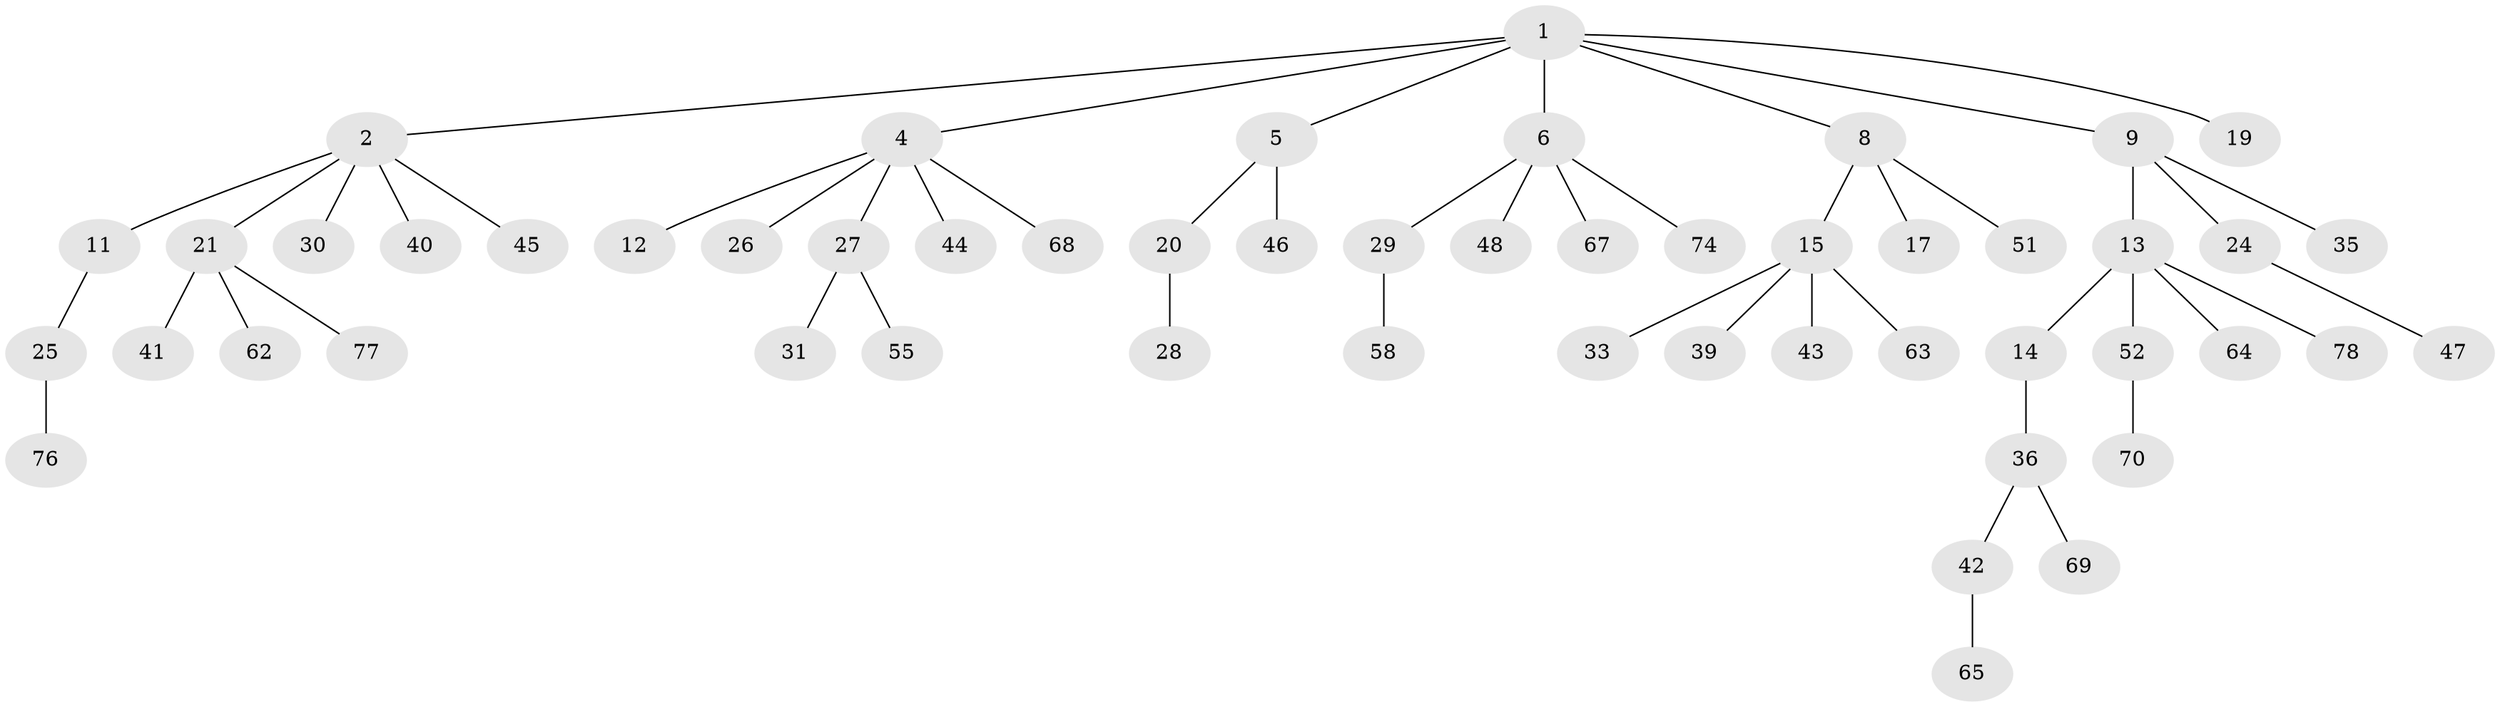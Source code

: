 // Generated by graph-tools (version 1.1) at 2025/24/03/03/25 07:24:07]
// undirected, 53 vertices, 52 edges
graph export_dot {
graph [start="1"]
  node [color=gray90,style=filled];
  1 [super="+3"];
  2 [super="+7"];
  4 [super="+16"];
  5 [super="+53"];
  6 [super="+23"];
  8 [super="+10"];
  9 [super="+66"];
  11;
  12;
  13 [super="+59"];
  14;
  15 [super="+18"];
  17 [super="+22"];
  19 [super="+49"];
  20;
  21 [super="+34"];
  24 [super="+37"];
  25 [super="+71"];
  26 [super="+57"];
  27 [super="+38"];
  28;
  29 [super="+32"];
  30 [super="+61"];
  31;
  33 [super="+73"];
  35;
  36 [super="+50"];
  39;
  40 [super="+72"];
  41;
  42 [super="+54"];
  43;
  44 [super="+56"];
  45;
  46 [super="+60"];
  47;
  48;
  51;
  52;
  55;
  58;
  62;
  63;
  64;
  65;
  67;
  68;
  69 [super="+75"];
  70;
  74;
  76;
  77;
  78;
  1 -- 2;
  1 -- 6;
  1 -- 8;
  1 -- 9;
  1 -- 19;
  1 -- 4;
  1 -- 5;
  2 -- 11;
  2 -- 30;
  2 -- 40;
  2 -- 21;
  2 -- 45;
  4 -- 12;
  4 -- 26;
  4 -- 44;
  4 -- 68;
  4 -- 27;
  5 -- 20;
  5 -- 46;
  6 -- 29;
  6 -- 48;
  6 -- 67;
  6 -- 74;
  8 -- 15;
  8 -- 17;
  8 -- 51;
  9 -- 13;
  9 -- 24;
  9 -- 35;
  11 -- 25;
  13 -- 14;
  13 -- 52;
  13 -- 78;
  13 -- 64;
  14 -- 36;
  15 -- 33;
  15 -- 39;
  15 -- 43;
  15 -- 63;
  20 -- 28;
  21 -- 62;
  21 -- 41;
  21 -- 77;
  24 -- 47;
  25 -- 76;
  27 -- 31;
  27 -- 55;
  29 -- 58;
  36 -- 42;
  36 -- 69;
  42 -- 65;
  52 -- 70;
}

